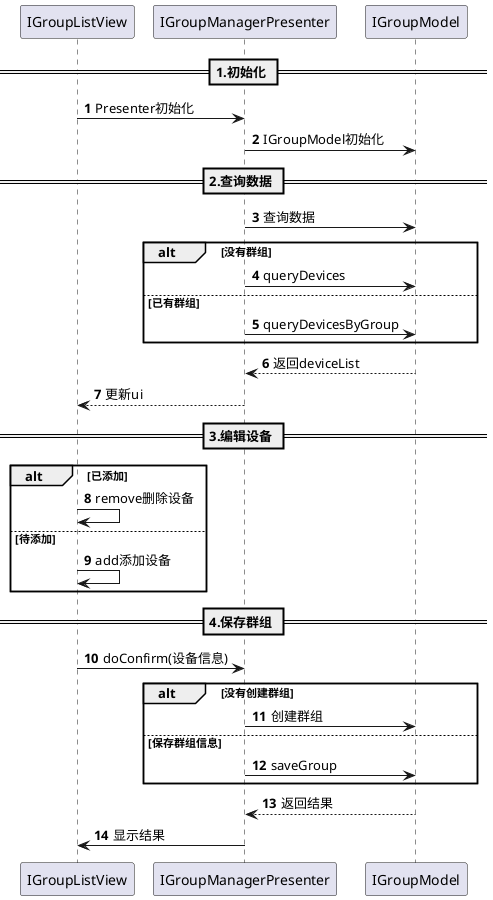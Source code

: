 @startuml
'https://plantuml.com/class-diagram
autonumber
== 1.初始化 ==
IGroupListView -> IGroupManagerPresenter : Presenter初始化
IGroupManagerPresenter -> IGroupModel : IGroupModel初始化
== 2.查询数据 ==
IGroupManagerPresenter -> IGroupModel : 查询数据
alt 没有群组
    IGroupManagerPresenter -> IGroupModel : queryDevices
else 已有群组
    IGroupManagerPresenter -> IGroupModel : queryDevicesByGroup
end
IGroupManagerPresenter <-- IGroupModel : 返回deviceList
IGroupListView <-- IGroupManagerPresenter: 更新ui

== 3.编辑设备 ==
alt 已添加
IGroupListView -> IGroupListView : remove删除设备
else 待添加
IGroupListView -> IGroupListView : add添加设备
end
== 4.保存群组 ==
IGroupListView -> IGroupManagerPresenter : doConfirm(设备信息)
alt 没有创建群组
    IGroupManagerPresenter -> IGroupModel : 创建群组
else 保存群组信息
    IGroupManagerPresenter -> IGroupModel : saveGroup
end
IGroupManagerPresenter <-- IGroupModel : 返回结果
IGroupManagerPresenter -> IGroupListView : 显示结果
@enduml